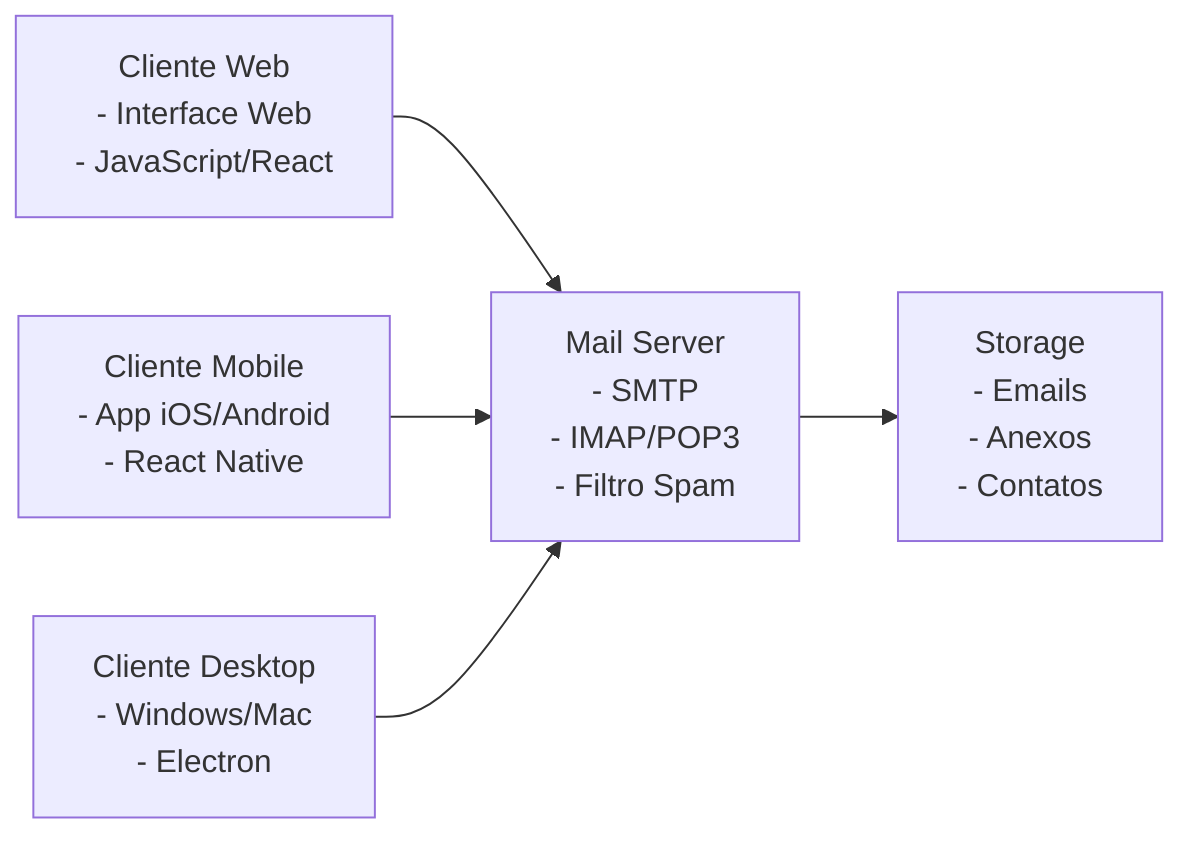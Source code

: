graph LR
    WC["Cliente Web<br/>- Interface Web<br/>- JavaScript/React"]
    MC["Cliente Mobile<br/>- App iOS/Android<br/>- React Native"]
    DC["Cliente Desktop<br/>- Windows/Mac<br/>- Electron"]
    
    MS["Mail Server<br/>- SMTP<br/>- IMAP/POP3<br/>- Filtro Spam"]
    ST["Storage<br/>- Emails<br/>- Anexos<br/>- Contatos"]
    
    WC --> MS
    MC --> MS
    DC --> MS
    MS --> ST